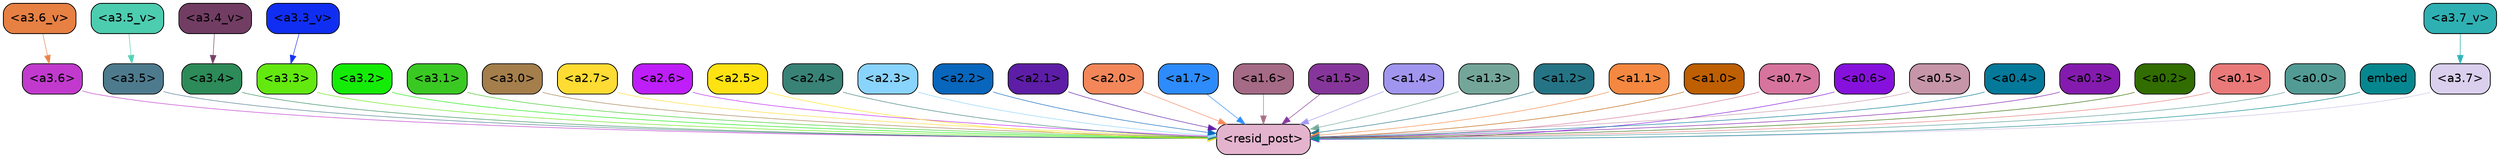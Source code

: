strict digraph "" {
	graph [bgcolor=transparent,
		layout=dot,
		overlap=false,
		splines=true
	];
	"<a3.7>"	[color=black,
		fillcolor="#dacfed",
		fontname=Helvetica,
		shape=box,
		style="filled, rounded"];
	"<resid_post>"	[color=black,
		fillcolor="#e4b4ce",
		fontname=Helvetica,
		shape=box,
		style="filled, rounded"];
	"<a3.7>" -> "<resid_post>"	[color="#dacfed",
		penwidth=0.8263697922229767];
	"<a3.6>"	[color=black,
		fillcolor="#c13acd",
		fontname=Helvetica,
		shape=box,
		style="filled, rounded"];
	"<a3.6>" -> "<resid_post>"	[color="#c13acd",
		penwidth=0.6];
	"<a3.5>"	[color=black,
		fillcolor="#4d7b8d",
		fontname=Helvetica,
		shape=box,
		style="filled, rounded"];
	"<a3.5>" -> "<resid_post>"	[color="#4d7b8d",
		penwidth=0.6];
	"<a3.4>"	[color=black,
		fillcolor="#2c8b58",
		fontname=Helvetica,
		shape=box,
		style="filled, rounded"];
	"<a3.4>" -> "<resid_post>"	[color="#2c8b58",
		penwidth=0.6];
	"<a3.3>"	[color=black,
		fillcolor="#63e910",
		fontname=Helvetica,
		shape=box,
		style="filled, rounded"];
	"<a3.3>" -> "<resid_post>"	[color="#63e910",
		penwidth=0.6];
	"<a3.2>"	[color=black,
		fillcolor="#14ec07",
		fontname=Helvetica,
		shape=box,
		style="filled, rounded"];
	"<a3.2>" -> "<resid_post>"	[color="#14ec07",
		penwidth=0.6];
	"<a3.1>"	[color=black,
		fillcolor="#3ac923",
		fontname=Helvetica,
		shape=box,
		style="filled, rounded"];
	"<a3.1>" -> "<resid_post>"	[color="#3ac923",
		penwidth=0.6];
	"<a3.0>"	[color=black,
		fillcolor="#a47e4b",
		fontname=Helvetica,
		shape=box,
		style="filled, rounded"];
	"<a3.0>" -> "<resid_post>"	[color="#a47e4b",
		penwidth=0.6];
	"<a2.7>"	[color=black,
		fillcolor="#ffdc33",
		fontname=Helvetica,
		shape=box,
		style="filled, rounded"];
	"<a2.7>" -> "<resid_post>"	[color="#ffdc33",
		penwidth=0.6];
	"<a2.6>"	[color=black,
		fillcolor="#be1ef8",
		fontname=Helvetica,
		shape=box,
		style="filled, rounded"];
	"<a2.6>" -> "<resid_post>"	[color="#be1ef8",
		penwidth=0.6];
	"<a2.5>"	[color=black,
		fillcolor="#fee212",
		fontname=Helvetica,
		shape=box,
		style="filled, rounded"];
	"<a2.5>" -> "<resid_post>"	[color="#fee212",
		penwidth=0.6];
	"<a2.4>"	[color=black,
		fillcolor="#398276",
		fontname=Helvetica,
		shape=box,
		style="filled, rounded"];
	"<a2.4>" -> "<resid_post>"	[color="#398276",
		penwidth=0.6];
	"<a2.3>"	[color=black,
		fillcolor="#89d4fd",
		fontname=Helvetica,
		shape=box,
		style="filled, rounded"];
	"<a2.3>" -> "<resid_post>"	[color="#89d4fd",
		penwidth=0.6];
	"<a2.2>"	[color=black,
		fillcolor="#0966bd",
		fontname=Helvetica,
		shape=box,
		style="filled, rounded"];
	"<a2.2>" -> "<resid_post>"	[color="#0966bd",
		penwidth=0.6];
	"<a2.1>"	[color=black,
		fillcolor="#5d1da7",
		fontname=Helvetica,
		shape=box,
		style="filled, rounded"];
	"<a2.1>" -> "<resid_post>"	[color="#5d1da7",
		penwidth=0.6];
	"<a2.0>"	[color=black,
		fillcolor="#f4875a",
		fontname=Helvetica,
		shape=box,
		style="filled, rounded"];
	"<a2.0>" -> "<resid_post>"	[color="#f4875a",
		penwidth=0.6];
	"<a1.7>"	[color=black,
		fillcolor="#2d8bfc",
		fontname=Helvetica,
		shape=box,
		style="filled, rounded"];
	"<a1.7>" -> "<resid_post>"	[color="#2d8bfc",
		penwidth=0.6];
	"<a1.6>"	[color=black,
		fillcolor="#a56a85",
		fontname=Helvetica,
		shape=box,
		style="filled, rounded"];
	"<a1.6>" -> "<resid_post>"	[color="#a56a85",
		penwidth=0.6];
	"<a1.5>"	[color=black,
		fillcolor="#86369a",
		fontname=Helvetica,
		shape=box,
		style="filled, rounded"];
	"<a1.5>" -> "<resid_post>"	[color="#86369a",
		penwidth=0.6];
	"<a1.4>"	[color=black,
		fillcolor="#a096ef",
		fontname=Helvetica,
		shape=box,
		style="filled, rounded"];
	"<a1.4>" -> "<resid_post>"	[color="#a096ef",
		penwidth=0.6];
	"<a1.3>"	[color=black,
		fillcolor="#73a699",
		fontname=Helvetica,
		shape=box,
		style="filled, rounded"];
	"<a1.3>" -> "<resid_post>"	[color="#73a699",
		penwidth=0.6];
	"<a1.2>"	[color=black,
		fillcolor="#247485",
		fontname=Helvetica,
		shape=box,
		style="filled, rounded"];
	"<a1.2>" -> "<resid_post>"	[color="#247485",
		penwidth=0.6];
	"<a1.1>"	[color=black,
		fillcolor="#f58840",
		fontname=Helvetica,
		shape=box,
		style="filled, rounded"];
	"<a1.1>" -> "<resid_post>"	[color="#f58840",
		penwidth=0.6];
	"<a1.0>"	[color=black,
		fillcolor="#be5f01",
		fontname=Helvetica,
		shape=box,
		style="filled, rounded"];
	"<a1.0>" -> "<resid_post>"	[color="#be5f01",
		penwidth=0.6];
	"<a0.7>"	[color=black,
		fillcolor="#d6749d",
		fontname=Helvetica,
		shape=box,
		style="filled, rounded"];
	"<a0.7>" -> "<resid_post>"	[color="#d6749d",
		penwidth=0.6];
	"<a0.6>"	[color=black,
		fillcolor="#8611dc",
		fontname=Helvetica,
		shape=box,
		style="filled, rounded"];
	"<a0.6>" -> "<resid_post>"	[color="#8611dc",
		penwidth=0.6];
	"<a0.5>"	[color=black,
		fillcolor="#c695a8",
		fontname=Helvetica,
		shape=box,
		style="filled, rounded"];
	"<a0.5>" -> "<resid_post>"	[color="#c695a8",
		penwidth=0.6];
	"<a0.4>"	[color=black,
		fillcolor="#05799a",
		fontname=Helvetica,
		shape=box,
		style="filled, rounded"];
	"<a0.4>" -> "<resid_post>"	[color="#05799a",
		penwidth=0.6];
	"<a0.3>"	[color=black,
		fillcolor="#841bae",
		fontname=Helvetica,
		shape=box,
		style="filled, rounded"];
	"<a0.3>" -> "<resid_post>"	[color="#841bae",
		penwidth=0.6];
	"<a0.2>"	[color=black,
		fillcolor="#316d00",
		fontname=Helvetica,
		shape=box,
		style="filled, rounded"];
	"<a0.2>" -> "<resid_post>"	[color="#316d00",
		penwidth=0.6];
	"<a0.1>"	[color=black,
		fillcolor="#e97a79",
		fontname=Helvetica,
		shape=box,
		style="filled, rounded"];
	"<a0.1>" -> "<resid_post>"	[color="#e97a79",
		penwidth=0.6];
	"<a0.0>"	[color=black,
		fillcolor="#529b95",
		fontname=Helvetica,
		shape=box,
		style="filled, rounded"];
	"<a0.0>" -> "<resid_post>"	[color="#529b95",
		penwidth=0.6];
	embed	[color=black,
		fillcolor="#06878f",
		fontname=Helvetica,
		shape=box,
		style="filled, rounded"];
	embed -> "<resid_post>"	[color="#06878f",
		penwidth=0.6];
	"<a3.7_v>"	[color=black,
		fillcolor="#2eb0b3",
		fontname=Helvetica,
		shape=box,
		style="filled, rounded"];
	"<a3.7_v>" -> "<a3.7>"	[color="#2eb0b3",
		penwidth=0.6738671064376831];
	"<a3.6_v>"	[color=black,
		fillcolor="#e78043",
		fontname=Helvetica,
		shape=box,
		style="filled, rounded"];
	"<a3.6_v>" -> "<a3.6>"	[color="#e78043",
		penwidth=0.6];
	"<a3.5_v>"	[color=black,
		fillcolor="#4dcdb0",
		fontname=Helvetica,
		shape=box,
		style="filled, rounded"];
	"<a3.5_v>" -> "<a3.5>"	[color="#4dcdb0",
		penwidth=0.6];
	"<a3.4_v>"	[color=black,
		fillcolor="#723d63",
		fontname=Helvetica,
		shape=box,
		style="filled, rounded"];
	"<a3.4_v>" -> "<a3.4>"	[color="#723d63",
		penwidth=0.6];
	"<a3.3_v>"	[color=black,
		fillcolor="#102ef2",
		fontname=Helvetica,
		shape=box,
		style="filled, rounded"];
	"<a3.3_v>" -> "<a3.3>"	[color="#102ef2",
		penwidth=0.6];
}
